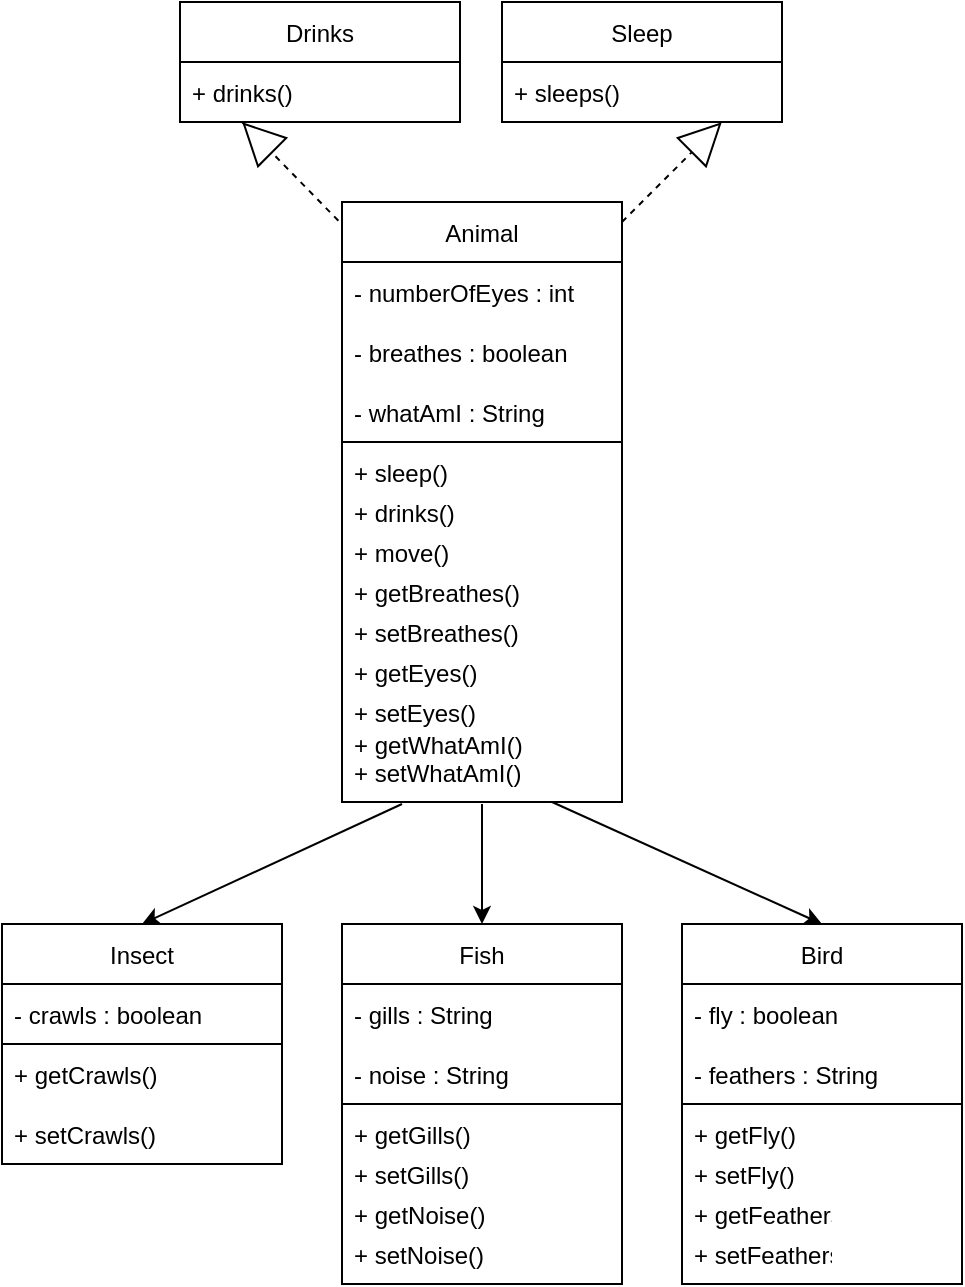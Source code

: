 <mxfile version="16.2.3" type="device"><diagram id="g6fSH1ACFxd5n4_WR-nz" name="Page-1"><mxGraphModel dx="498" dy="340" grid="1" gridSize="10" guides="1" tooltips="1" connect="1" arrows="1" fold="1" page="1" pageScale="1" pageWidth="827" pageHeight="1169" math="0" shadow="0"><root><mxCell id="0"/><mxCell id="1" parent="0"/><mxCell id="VaHWITBjm0Ifr0QyxMWE-1" value="Drinks" style="swimlane;fontStyle=0;childLayout=stackLayout;horizontal=1;startSize=30;horizontalStack=0;resizeParent=1;resizeParentMax=0;resizeLast=0;collapsible=1;marginBottom=0;" vertex="1" parent="1"><mxGeometry x="279" y="120" width="140" height="60" as="geometry"/></mxCell><mxCell id="VaHWITBjm0Ifr0QyxMWE-2" value="+ drinks()" style="text;strokeColor=none;fillColor=none;align=left;verticalAlign=middle;spacingLeft=4;spacingRight=4;overflow=hidden;points=[[0,0.5],[1,0.5]];portConstraint=eastwest;rotatable=0;" vertex="1" parent="VaHWITBjm0Ifr0QyxMWE-1"><mxGeometry y="30" width="140" height="30" as="geometry"/></mxCell><mxCell id="VaHWITBjm0Ifr0QyxMWE-6" value="Sleep" style="swimlane;fontStyle=0;childLayout=stackLayout;horizontal=1;startSize=30;horizontalStack=0;resizeParent=1;resizeParentMax=0;resizeLast=0;collapsible=1;marginBottom=0;" vertex="1" parent="1"><mxGeometry x="440" y="120" width="140" height="60" as="geometry"/></mxCell><mxCell id="VaHWITBjm0Ifr0QyxMWE-7" value="+ sleeps()" style="text;strokeColor=none;fillColor=none;align=left;verticalAlign=middle;spacingLeft=4;spacingRight=4;overflow=hidden;points=[[0,0.5],[1,0.5]];portConstraint=eastwest;rotatable=0;" vertex="1" parent="VaHWITBjm0Ifr0QyxMWE-6"><mxGeometry y="30" width="140" height="30" as="geometry"/></mxCell><mxCell id="VaHWITBjm0Ifr0QyxMWE-10" value="Animal" style="swimlane;fontStyle=0;childLayout=stackLayout;horizontal=1;startSize=30;horizontalStack=0;resizeParent=1;resizeParentMax=0;resizeLast=0;collapsible=1;marginBottom=0;" vertex="1" parent="1"><mxGeometry x="360" y="220" width="140" height="120" as="geometry"/></mxCell><mxCell id="VaHWITBjm0Ifr0QyxMWE-11" value="- numberOfEyes : int" style="text;strokeColor=none;fillColor=none;align=left;verticalAlign=middle;spacingLeft=4;spacingRight=4;overflow=hidden;points=[[0,0.5],[1,0.5]];portConstraint=eastwest;rotatable=0;" vertex="1" parent="VaHWITBjm0Ifr0QyxMWE-10"><mxGeometry y="30" width="140" height="30" as="geometry"/></mxCell><mxCell id="VaHWITBjm0Ifr0QyxMWE-12" value="- breathes : boolean" style="text;strokeColor=none;fillColor=none;align=left;verticalAlign=middle;spacingLeft=4;spacingRight=4;overflow=hidden;points=[[0,0.5],[1,0.5]];portConstraint=eastwest;rotatable=0;" vertex="1" parent="VaHWITBjm0Ifr0QyxMWE-10"><mxGeometry y="60" width="140" height="30" as="geometry"/></mxCell><mxCell id="VaHWITBjm0Ifr0QyxMWE-13" value="- whatAmI : String" style="text;strokeColor=none;fillColor=none;align=left;verticalAlign=middle;spacingLeft=4;spacingRight=4;overflow=hidden;points=[[0,0.5],[1,0.5]];portConstraint=eastwest;rotatable=0;" vertex="1" parent="VaHWITBjm0Ifr0QyxMWE-10"><mxGeometry y="90" width="140" height="30" as="geometry"/></mxCell><mxCell id="VaHWITBjm0Ifr0QyxMWE-14" value="" style="swimlane;startSize=0;" vertex="1" parent="1"><mxGeometry x="360" y="340" width="140" height="180" as="geometry"/></mxCell><mxCell id="VaHWITBjm0Ifr0QyxMWE-15" value="+ sleep()" style="text;strokeColor=none;fillColor=none;align=left;verticalAlign=middle;spacingLeft=4;spacingRight=4;overflow=hidden;points=[[0,0.5],[1,0.5]];portConstraint=eastwest;rotatable=0;" vertex="1" parent="VaHWITBjm0Ifr0QyxMWE-14"><mxGeometry width="140" height="30" as="geometry"/></mxCell><mxCell id="VaHWITBjm0Ifr0QyxMWE-17" value="+ drinks()" style="text;strokeColor=none;fillColor=none;align=left;verticalAlign=middle;spacingLeft=4;spacingRight=4;overflow=hidden;points=[[0,0.5],[1,0.5]];portConstraint=eastwest;rotatable=0;" vertex="1" parent="VaHWITBjm0Ifr0QyxMWE-14"><mxGeometry y="20" width="140" height="30" as="geometry"/></mxCell><mxCell id="VaHWITBjm0Ifr0QyxMWE-18" value="+ move()" style="text;strokeColor=none;fillColor=none;align=left;verticalAlign=middle;spacingLeft=4;spacingRight=4;overflow=hidden;points=[[0,0.5],[1,0.5]];portConstraint=eastwest;rotatable=0;" vertex="1" parent="VaHWITBjm0Ifr0QyxMWE-14"><mxGeometry y="40" width="140" height="30" as="geometry"/></mxCell><mxCell id="VaHWITBjm0Ifr0QyxMWE-19" value="+ getBreathes()" style="text;strokeColor=none;fillColor=none;align=left;verticalAlign=middle;spacingLeft=4;spacingRight=4;overflow=hidden;points=[[0,0.5],[1,0.5]];portConstraint=eastwest;rotatable=0;" vertex="1" parent="VaHWITBjm0Ifr0QyxMWE-14"><mxGeometry y="60" width="140" height="30" as="geometry"/></mxCell><mxCell id="VaHWITBjm0Ifr0QyxMWE-20" value="+ setBreathes()" style="text;strokeColor=none;fillColor=none;align=left;verticalAlign=middle;spacingLeft=4;spacingRight=4;overflow=hidden;points=[[0,0.5],[1,0.5]];portConstraint=eastwest;rotatable=0;" vertex="1" parent="VaHWITBjm0Ifr0QyxMWE-14"><mxGeometry y="80" width="140" height="30" as="geometry"/></mxCell><mxCell id="VaHWITBjm0Ifr0QyxMWE-21" value="+ getEyes()" style="text;strokeColor=none;fillColor=none;align=left;verticalAlign=middle;spacingLeft=4;spacingRight=4;overflow=hidden;points=[[0,0.5],[1,0.5]];portConstraint=eastwest;rotatable=0;" vertex="1" parent="VaHWITBjm0Ifr0QyxMWE-14"><mxGeometry y="100" width="140" height="30" as="geometry"/></mxCell><mxCell id="VaHWITBjm0Ifr0QyxMWE-22" value="+ setEyes()" style="text;strokeColor=none;fillColor=none;align=left;verticalAlign=middle;spacingLeft=4;spacingRight=4;overflow=hidden;points=[[0,0.5],[1,0.5]];portConstraint=eastwest;rotatable=0;" vertex="1" parent="VaHWITBjm0Ifr0QyxMWE-14"><mxGeometry y="120" width="140" height="30" as="geometry"/></mxCell><mxCell id="VaHWITBjm0Ifr0QyxMWE-23" value="+ getWhatAmI()" style="text;strokeColor=none;fillColor=none;align=left;verticalAlign=middle;spacingLeft=4;spacingRight=4;overflow=hidden;points=[[0,0.5],[1,0.5]];portConstraint=eastwest;rotatable=0;" vertex="1" parent="VaHWITBjm0Ifr0QyxMWE-14"><mxGeometry y="136" width="140" height="30" as="geometry"/></mxCell><mxCell id="VaHWITBjm0Ifr0QyxMWE-61" value="+ setWhatAmI()" style="text;strokeColor=none;fillColor=none;align=left;verticalAlign=middle;spacingLeft=4;spacingRight=4;overflow=hidden;points=[[0,0.5],[1,0.5]];portConstraint=eastwest;rotatable=0;" vertex="1" parent="VaHWITBjm0Ifr0QyxMWE-14"><mxGeometry y="150" width="140" height="30" as="geometry"/></mxCell><mxCell id="VaHWITBjm0Ifr0QyxMWE-24" value="Insect" style="swimlane;fontStyle=0;childLayout=stackLayout;horizontal=1;startSize=30;horizontalStack=0;resizeParent=1;resizeParentMax=0;resizeLast=0;collapsible=1;marginBottom=0;" vertex="1" parent="1"><mxGeometry x="190" y="581" width="140" height="120" as="geometry"/></mxCell><mxCell id="VaHWITBjm0Ifr0QyxMWE-25" value="- crawls : boolean" style="text;strokeColor=default;fillColor=none;align=left;verticalAlign=middle;spacingLeft=4;spacingRight=4;overflow=hidden;points=[[0,0.5],[1,0.5]];portConstraint=eastwest;rotatable=0;" vertex="1" parent="VaHWITBjm0Ifr0QyxMWE-24"><mxGeometry y="30" width="140" height="30" as="geometry"/></mxCell><mxCell id="VaHWITBjm0Ifr0QyxMWE-26" value="+ getCrawls()" style="text;strokeColor=none;fillColor=none;align=left;verticalAlign=middle;spacingLeft=4;spacingRight=4;overflow=hidden;points=[[0,0.5],[1,0.5]];portConstraint=eastwest;rotatable=0;" vertex="1" parent="VaHWITBjm0Ifr0QyxMWE-24"><mxGeometry y="60" width="140" height="30" as="geometry"/></mxCell><mxCell id="VaHWITBjm0Ifr0QyxMWE-27" value="+ setCrawls()" style="text;strokeColor=none;fillColor=none;align=left;verticalAlign=middle;spacingLeft=4;spacingRight=4;overflow=hidden;points=[[0,0.5],[1,0.5]];portConstraint=eastwest;rotatable=0;" vertex="1" parent="VaHWITBjm0Ifr0QyxMWE-24"><mxGeometry y="90" width="140" height="30" as="geometry"/></mxCell><mxCell id="VaHWITBjm0Ifr0QyxMWE-28" value="Fish" style="swimlane;fontStyle=0;childLayout=stackLayout;horizontal=1;startSize=30;horizontalStack=0;resizeParent=1;resizeParentMax=0;resizeLast=0;collapsible=1;marginBottom=0;strokeColor=default;" vertex="1" parent="1"><mxGeometry x="360" y="581" width="140" height="180" as="geometry"/></mxCell><mxCell id="VaHWITBjm0Ifr0QyxMWE-29" value="- gills : String" style="text;strokeColor=none;fillColor=none;align=left;verticalAlign=middle;spacingLeft=4;spacingRight=4;overflow=hidden;points=[[0,0.5],[1,0.5]];portConstraint=eastwest;rotatable=0;" vertex="1" parent="VaHWITBjm0Ifr0QyxMWE-28"><mxGeometry y="30" width="140" height="30" as="geometry"/></mxCell><mxCell id="VaHWITBjm0Ifr0QyxMWE-30" value="- noise : String" style="text;strokeColor=none;fillColor=none;align=left;verticalAlign=middle;spacingLeft=4;spacingRight=4;overflow=hidden;points=[[0,0.5],[1,0.5]];portConstraint=eastwest;rotatable=0;" vertex="1" parent="VaHWITBjm0Ifr0QyxMWE-28"><mxGeometry y="60" width="140" height="30" as="geometry"/></mxCell><mxCell id="VaHWITBjm0Ifr0QyxMWE-36" value="" style="swimlane;startSize=0;strokeColor=default;" vertex="1" parent="VaHWITBjm0Ifr0QyxMWE-28"><mxGeometry y="90" width="140" height="90" as="geometry"/></mxCell><mxCell id="VaHWITBjm0Ifr0QyxMWE-37" value="+ getGills()" style="text;strokeColor=none;fillColor=none;align=left;verticalAlign=middle;spacingLeft=4;spacingRight=4;overflow=hidden;points=[[0,0.5],[1,0.5]];portConstraint=eastwest;rotatable=0;" vertex="1" parent="VaHWITBjm0Ifr0QyxMWE-36"><mxGeometry width="80" height="30" as="geometry"/></mxCell><mxCell id="VaHWITBjm0Ifr0QyxMWE-38" value="+ setGills()" style="text;strokeColor=none;fillColor=none;align=left;verticalAlign=middle;spacingLeft=4;spacingRight=4;overflow=hidden;points=[[0,0.5],[1,0.5]];portConstraint=eastwest;rotatable=0;" vertex="1" parent="VaHWITBjm0Ifr0QyxMWE-36"><mxGeometry y="20" width="80" height="30" as="geometry"/></mxCell><mxCell id="VaHWITBjm0Ifr0QyxMWE-39" value="+ getNoise()" style="text;strokeColor=none;fillColor=none;align=left;verticalAlign=middle;spacingLeft=4;spacingRight=4;overflow=hidden;points=[[0,0.5],[1,0.5]];portConstraint=eastwest;rotatable=0;" vertex="1" parent="VaHWITBjm0Ifr0QyxMWE-36"><mxGeometry y="40" width="80" height="30" as="geometry"/></mxCell><mxCell id="VaHWITBjm0Ifr0QyxMWE-40" value="+ setNoise()" style="text;strokeColor=none;fillColor=none;align=left;verticalAlign=middle;spacingLeft=4;spacingRight=4;overflow=hidden;points=[[0,0.5],[1,0.5]];portConstraint=eastwest;rotatable=0;" vertex="1" parent="VaHWITBjm0Ifr0QyxMWE-36"><mxGeometry y="60" width="80" height="30" as="geometry"/></mxCell><mxCell id="VaHWITBjm0Ifr0QyxMWE-41" value="Bird" style="swimlane;fontStyle=0;childLayout=stackLayout;horizontal=1;startSize=30;horizontalStack=0;resizeParent=1;resizeParentMax=0;resizeLast=0;collapsible=1;marginBottom=0;strokeColor=default;" vertex="1" parent="1"><mxGeometry x="530" y="581" width="140" height="180" as="geometry"/></mxCell><mxCell id="VaHWITBjm0Ifr0QyxMWE-42" value="- fly : boolean" style="text;strokeColor=none;fillColor=none;align=left;verticalAlign=middle;spacingLeft=4;spacingRight=4;overflow=hidden;points=[[0,0.5],[1,0.5]];portConstraint=eastwest;rotatable=0;" vertex="1" parent="VaHWITBjm0Ifr0QyxMWE-41"><mxGeometry y="30" width="140" height="30" as="geometry"/></mxCell><mxCell id="VaHWITBjm0Ifr0QyxMWE-43" value="- feathers : String" style="text;strokeColor=none;fillColor=none;align=left;verticalAlign=middle;spacingLeft=4;spacingRight=4;overflow=hidden;points=[[0,0.5],[1,0.5]];portConstraint=eastwest;rotatable=0;" vertex="1" parent="VaHWITBjm0Ifr0QyxMWE-41"><mxGeometry y="60" width="140" height="30" as="geometry"/></mxCell><mxCell id="VaHWITBjm0Ifr0QyxMWE-44" value="" style="swimlane;startSize=0;strokeColor=default;" vertex="1" parent="VaHWITBjm0Ifr0QyxMWE-41"><mxGeometry y="90" width="140" height="90" as="geometry"/></mxCell><mxCell id="VaHWITBjm0Ifr0QyxMWE-45" value="+ getFly()" style="text;strokeColor=none;fillColor=none;align=left;verticalAlign=middle;spacingLeft=4;spacingRight=4;overflow=hidden;points=[[0,0.5],[1,0.5]];portConstraint=eastwest;rotatable=0;" vertex="1" parent="VaHWITBjm0Ifr0QyxMWE-44"><mxGeometry width="80" height="30" as="geometry"/></mxCell><mxCell id="VaHWITBjm0Ifr0QyxMWE-46" value="+ setFly()" style="text;strokeColor=none;fillColor=none;align=left;verticalAlign=middle;spacingLeft=4;spacingRight=4;overflow=hidden;points=[[0,0.5],[1,0.5]];portConstraint=eastwest;rotatable=0;" vertex="1" parent="VaHWITBjm0Ifr0QyxMWE-44"><mxGeometry y="20" width="80" height="30" as="geometry"/></mxCell><mxCell id="VaHWITBjm0Ifr0QyxMWE-47" value="+ getFeathers()" style="text;strokeColor=none;fillColor=none;align=left;verticalAlign=middle;spacingLeft=4;spacingRight=4;overflow=hidden;points=[[0,0.5],[1,0.5]];portConstraint=eastwest;rotatable=0;" vertex="1" parent="VaHWITBjm0Ifr0QyxMWE-44"><mxGeometry y="40" width="80" height="30" as="geometry"/></mxCell><mxCell id="VaHWITBjm0Ifr0QyxMWE-48" value="+ setFeathers()" style="text;strokeColor=none;fillColor=none;align=left;verticalAlign=middle;spacingLeft=4;spacingRight=4;overflow=hidden;points=[[0,0.5],[1,0.5]];portConstraint=eastwest;rotatable=0;" vertex="1" parent="VaHWITBjm0Ifr0QyxMWE-44"><mxGeometry y="60" width="80" height="30" as="geometry"/></mxCell><mxCell id="VaHWITBjm0Ifr0QyxMWE-49" value="" style="endArrow=none;dashed=1;html=1;rounded=0;startArrow=none;" edge="1" parent="1" source="VaHWITBjm0Ifr0QyxMWE-52"><mxGeometry width="50" height="50" relative="1" as="geometry"><mxPoint x="500" y="230" as="sourcePoint"/><mxPoint x="550" y="180" as="targetPoint"/></mxGeometry></mxCell><mxCell id="VaHWITBjm0Ifr0QyxMWE-51" value="" style="endArrow=none;dashed=1;html=1;rounded=0;exitX=-0.013;exitY=0.078;exitDx=0;exitDy=0;exitPerimeter=0;" edge="1" parent="1" source="VaHWITBjm0Ifr0QyxMWE-10"><mxGeometry width="50" height="50" relative="1" as="geometry"><mxPoint x="260" y="230" as="sourcePoint"/><mxPoint x="310" y="180" as="targetPoint"/></mxGeometry></mxCell><mxCell id="VaHWITBjm0Ifr0QyxMWE-52" value="" style="triangle;whiteSpace=wrap;html=1;strokeColor=default;rotation=-45;" vertex="1" parent="1"><mxGeometry x="532" y="178" width="20" height="20" as="geometry"/></mxCell><mxCell id="VaHWITBjm0Ifr0QyxMWE-53" value="" style="endArrow=none;dashed=1;html=1;rounded=0;" edge="1" parent="1" target="VaHWITBjm0Ifr0QyxMWE-52"><mxGeometry width="50" height="50" relative="1" as="geometry"><mxPoint x="500" y="230" as="sourcePoint"/><mxPoint x="550" y="180" as="targetPoint"/></mxGeometry></mxCell><mxCell id="VaHWITBjm0Ifr0QyxMWE-54" value="" style="triangle;whiteSpace=wrap;html=1;strokeColor=default;rotation=-135;" vertex="1" parent="1"><mxGeometry x="308" y="178" width="20" height="20" as="geometry"/></mxCell><mxCell id="VaHWITBjm0Ifr0QyxMWE-58" value="" style="endArrow=classic;html=1;rounded=0;entryX=0.5;entryY=0;entryDx=0;entryDy=0;" edge="1" parent="1" target="VaHWITBjm0Ifr0QyxMWE-24"><mxGeometry width="50" height="50" relative="1" as="geometry"><mxPoint x="390" y="521" as="sourcePoint"/><mxPoint x="450" y="611" as="targetPoint"/></mxGeometry></mxCell><mxCell id="VaHWITBjm0Ifr0QyxMWE-59" value="" style="endArrow=classic;html=1;rounded=0;entryX=0.5;entryY=0;entryDx=0;entryDy=0;" edge="1" parent="1" target="VaHWITBjm0Ifr0QyxMWE-28"><mxGeometry width="50" height="50" relative="1" as="geometry"><mxPoint x="430" y="521" as="sourcePoint"/><mxPoint x="270.0" y="591.0" as="targetPoint"/></mxGeometry></mxCell><mxCell id="VaHWITBjm0Ifr0QyxMWE-60" value="" style="endArrow=classic;html=1;rounded=0;entryX=0.5;entryY=0;entryDx=0;entryDy=0;exitX=0.75;exitY=1;exitDx=0;exitDy=0;" edge="1" parent="1" source="VaHWITBjm0Ifr0QyxMWE-14" target="VaHWITBjm0Ifr0QyxMWE-41"><mxGeometry width="50" height="50" relative="1" as="geometry"><mxPoint x="440" y="531.0" as="sourcePoint"/><mxPoint x="440" y="591.0" as="targetPoint"/></mxGeometry></mxCell></root></mxGraphModel></diagram></mxfile>